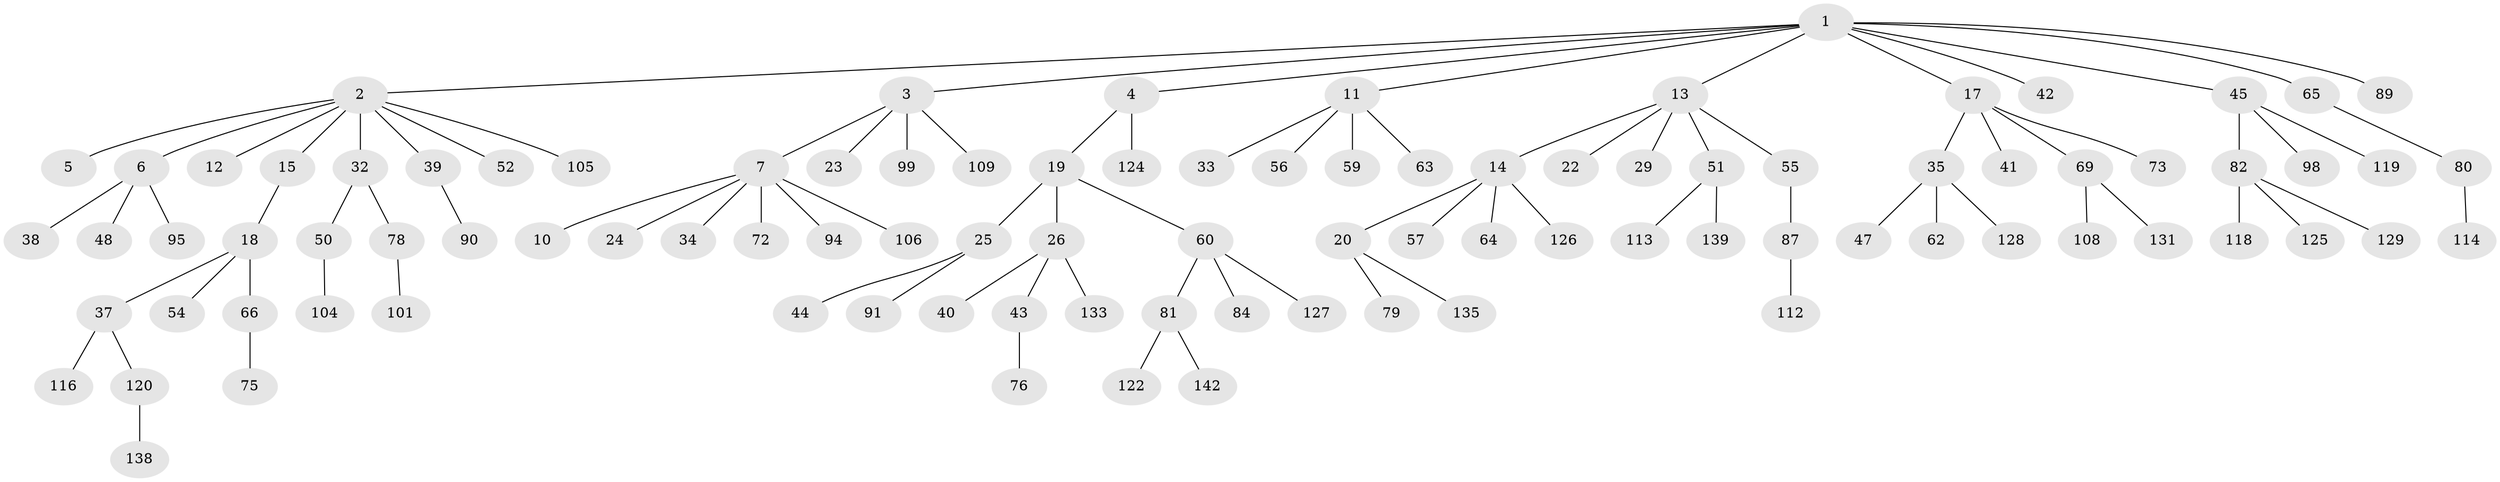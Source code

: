 // original degree distribution, {8: 0.020689655172413793, 5: 0.05517241379310345, 4: 0.05517241379310345, 1: 0.5310344827586206, 3: 0.0896551724137931, 6: 0.006896551724137931, 2: 0.2413793103448276}
// Generated by graph-tools (version 1.1) at 2025/42/03/06/25 10:42:04]
// undirected, 97 vertices, 96 edges
graph export_dot {
graph [start="1"]
  node [color=gray90,style=filled];
  1 [super="+8"];
  2 [super="+9"];
  3 [super="+49"];
  4 [super="+21"];
  5;
  6 [super="+88"];
  7 [super="+144"];
  10;
  11 [super="+27"];
  12;
  13;
  14 [super="+16"];
  15;
  17 [super="+31"];
  18 [super="+111"];
  19 [super="+93"];
  20 [super="+67"];
  22;
  23 [super="+132"];
  24;
  25 [super="+36"];
  26 [super="+28"];
  29 [super="+30"];
  32 [super="+58"];
  33 [super="+117"];
  34 [super="+46"];
  35 [super="+130"];
  37 [super="+107"];
  38 [super="+83"];
  39 [super="+53"];
  40;
  41;
  42 [super="+70"];
  43 [super="+96"];
  44;
  45 [super="+121"];
  47 [super="+61"];
  48;
  50;
  51 [super="+86"];
  52;
  54;
  55 [super="+71"];
  56;
  57 [super="+77"];
  59;
  60 [super="+74"];
  62;
  63 [super="+85"];
  64 [super="+137"];
  65 [super="+68"];
  66 [super="+141"];
  69 [super="+136"];
  72;
  73;
  75;
  76 [super="+140"];
  78;
  79;
  80 [super="+103"];
  81 [super="+100"];
  82 [super="+110"];
  84;
  87 [super="+92"];
  89 [super="+115"];
  90;
  91 [super="+102"];
  94 [super="+123"];
  95 [super="+97"];
  98;
  99;
  101;
  104;
  105;
  106 [super="+143"];
  108;
  109;
  112 [super="+145"];
  113;
  114;
  116;
  118;
  119;
  120;
  122;
  124 [super="+134"];
  125;
  126;
  127;
  128;
  129;
  131;
  133;
  135;
  138;
  139;
  142;
  1 -- 2;
  1 -- 3;
  1 -- 4;
  1 -- 11;
  1 -- 13;
  1 -- 17;
  1 -- 89;
  1 -- 65;
  1 -- 42;
  1 -- 45;
  2 -- 5;
  2 -- 6;
  2 -- 12;
  2 -- 15;
  2 -- 32;
  2 -- 52;
  2 -- 105;
  2 -- 39;
  3 -- 7;
  3 -- 23;
  3 -- 99;
  3 -- 109;
  4 -- 19;
  4 -- 124;
  6 -- 38;
  6 -- 48;
  6 -- 95;
  7 -- 10;
  7 -- 24;
  7 -- 34;
  7 -- 72;
  7 -- 94;
  7 -- 106;
  11 -- 33;
  11 -- 59;
  11 -- 63;
  11 -- 56;
  13 -- 14;
  13 -- 22;
  13 -- 29;
  13 -- 51;
  13 -- 55;
  14 -- 64;
  14 -- 57;
  14 -- 126;
  14 -- 20;
  15 -- 18;
  17 -- 41;
  17 -- 69;
  17 -- 73;
  17 -- 35;
  18 -- 37;
  18 -- 54;
  18 -- 66;
  19 -- 25;
  19 -- 26;
  19 -- 60;
  20 -- 135;
  20 -- 79;
  25 -- 44;
  25 -- 91;
  26 -- 40;
  26 -- 133;
  26 -- 43;
  32 -- 50;
  32 -- 78;
  35 -- 47;
  35 -- 62;
  35 -- 128;
  37 -- 116;
  37 -- 120;
  39 -- 90;
  43 -- 76;
  45 -- 82;
  45 -- 98;
  45 -- 119;
  50 -- 104;
  51 -- 139;
  51 -- 113;
  55 -- 87;
  60 -- 81;
  60 -- 127;
  60 -- 84;
  65 -- 80;
  66 -- 75;
  69 -- 108;
  69 -- 131;
  78 -- 101;
  80 -- 114;
  81 -- 122;
  81 -- 142;
  82 -- 118;
  82 -- 129;
  82 -- 125;
  87 -- 112;
  120 -- 138;
}
